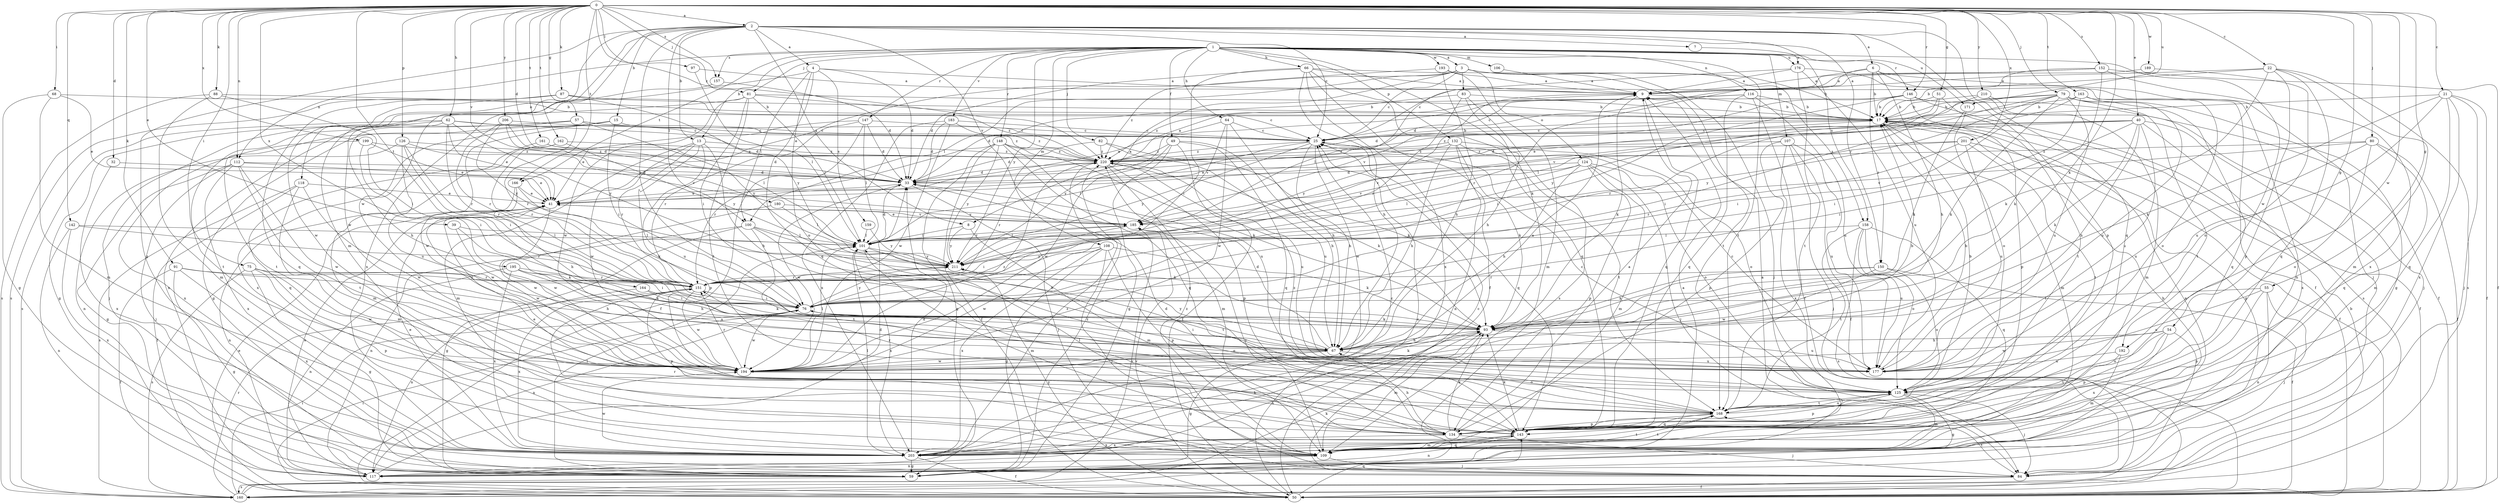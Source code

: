 strict digraph  {
0;
1;
2;
3;
4;
6;
7;
8;
9;
13;
15;
17;
21;
22;
25;
32;
33;
39;
40;
41;
49;
50;
51;
54;
55;
57;
59;
62;
64;
66;
67;
68;
75;
76;
79;
80;
81;
82;
83;
84;
87;
88;
91;
93;
97;
100;
101;
106;
107;
108;
109;
112;
116;
117;
118;
124;
125;
126;
132;
134;
142;
143;
146;
147;
148;
150;
151;
152;
157;
158;
159;
160;
161;
162;
163;
164;
166;
168;
171;
176;
177;
180;
183;
185;
189;
192;
193;
194;
195;
199;
201;
203;
206;
210;
211;
220;
0 -> 2  [label=a];
0 -> 21  [label=c];
0 -> 22  [label=c];
0 -> 32  [label=d];
0 -> 33  [label=d];
0 -> 39  [label=e];
0 -> 40  [label=e];
0 -> 51  [label=g];
0 -> 54  [label=g];
0 -> 55  [label=g];
0 -> 57  [label=g];
0 -> 62  [label=h];
0 -> 68  [label=i];
0 -> 75  [label=i];
0 -> 79  [label=j];
0 -> 80  [label=j];
0 -> 81  [label=j];
0 -> 87  [label=k];
0 -> 88  [label=k];
0 -> 91  [label=k];
0 -> 93  [label=k];
0 -> 97  [label=l];
0 -> 112  [label=n];
0 -> 126  [label=p];
0 -> 142  [label=q];
0 -> 146  [label=r];
0 -> 152  [label=s];
0 -> 157  [label=s];
0 -> 161  [label=t];
0 -> 162  [label=t];
0 -> 163  [label=t];
0 -> 164  [label=t];
0 -> 166  [label=t];
0 -> 171  [label=u];
0 -> 180  [label=v];
0 -> 189  [label=w];
0 -> 192  [label=w];
0 -> 195  [label=x];
0 -> 199  [label=x];
0 -> 201  [label=x];
0 -> 206  [label=y];
0 -> 210  [label=y];
0 -> 220  [label=z];
1 -> 3  [label=a];
1 -> 13  [label=b];
1 -> 49  [label=f];
1 -> 64  [label=h];
1 -> 66  [label=h];
1 -> 81  [label=j];
1 -> 82  [label=j];
1 -> 93  [label=k];
1 -> 106  [label=m];
1 -> 107  [label=m];
1 -> 108  [label=m];
1 -> 112  [label=n];
1 -> 116  [label=n];
1 -> 132  [label=p];
1 -> 146  [label=r];
1 -> 147  [label=r];
1 -> 148  [label=r];
1 -> 157  [label=s];
1 -> 166  [label=t];
1 -> 168  [label=t];
1 -> 171  [label=u];
1 -> 176  [label=u];
1 -> 183  [label=v];
1 -> 192  [label=w];
1 -> 193  [label=w];
1 -> 211  [label=y];
2 -> 4  [label=a];
2 -> 6  [label=a];
2 -> 7  [label=a];
2 -> 8  [label=a];
2 -> 13  [label=b];
2 -> 15  [label=b];
2 -> 25  [label=c];
2 -> 59  [label=g];
2 -> 76  [label=i];
2 -> 100  [label=l];
2 -> 109  [label=m];
2 -> 118  [label=o];
2 -> 134  [label=p];
2 -> 143  [label=q];
2 -> 150  [label=r];
2 -> 158  [label=s];
2 -> 185  [label=v];
2 -> 194  [label=w];
3 -> 8  [label=a];
3 -> 25  [label=c];
3 -> 41  [label=e];
3 -> 83  [label=j];
3 -> 84  [label=j];
3 -> 100  [label=l];
3 -> 124  [label=o];
3 -> 158  [label=s];
3 -> 168  [label=t];
4 -> 9  [label=a];
4 -> 33  [label=d];
4 -> 100  [label=l];
4 -> 125  [label=o];
4 -> 143  [label=q];
4 -> 159  [label=s];
4 -> 203  [label=x];
6 -> 9  [label=a];
6 -> 17  [label=b];
6 -> 67  [label=h];
6 -> 84  [label=j];
6 -> 117  [label=n];
6 -> 150  [label=r];
6 -> 151  [label=r];
7 -> 176  [label=u];
8 -> 101  [label=l];
8 -> 109  [label=m];
8 -> 211  [label=y];
9 -> 17  [label=b];
9 -> 93  [label=k];
9 -> 143  [label=q];
9 -> 185  [label=v];
13 -> 67  [label=h];
13 -> 109  [label=m];
13 -> 134  [label=p];
13 -> 151  [label=r];
13 -> 177  [label=u];
13 -> 194  [label=w];
13 -> 220  [label=z];
15 -> 25  [label=c];
15 -> 59  [label=g];
15 -> 76  [label=i];
15 -> 194  [label=w];
15 -> 203  [label=x];
17 -> 25  [label=c];
17 -> 50  [label=f];
17 -> 59  [label=g];
17 -> 109  [label=m];
17 -> 117  [label=n];
17 -> 211  [label=y];
21 -> 17  [label=b];
21 -> 50  [label=f];
21 -> 84  [label=j];
21 -> 93  [label=k];
21 -> 143  [label=q];
21 -> 177  [label=u];
21 -> 203  [label=x];
22 -> 9  [label=a];
22 -> 17  [label=b];
22 -> 93  [label=k];
22 -> 109  [label=m];
22 -> 134  [label=p];
22 -> 143  [label=q];
22 -> 160  [label=s];
25 -> 17  [label=b];
25 -> 67  [label=h];
25 -> 101  [label=l];
25 -> 143  [label=q];
25 -> 194  [label=w];
25 -> 211  [label=y];
25 -> 220  [label=z];
32 -> 33  [label=d];
32 -> 203  [label=x];
33 -> 41  [label=e];
33 -> 84  [label=j];
33 -> 194  [label=w];
39 -> 93  [label=k];
39 -> 101  [label=l];
39 -> 194  [label=w];
40 -> 25  [label=c];
40 -> 33  [label=d];
40 -> 67  [label=h];
40 -> 76  [label=i];
40 -> 93  [label=k];
40 -> 109  [label=m];
40 -> 177  [label=u];
40 -> 203  [label=x];
40 -> 220  [label=z];
41 -> 117  [label=n];
41 -> 185  [label=v];
41 -> 194  [label=w];
49 -> 50  [label=f];
49 -> 59  [label=g];
49 -> 67  [label=h];
49 -> 143  [label=q];
49 -> 194  [label=w];
49 -> 220  [label=z];
50 -> 25  [label=c];
50 -> 41  [label=e];
50 -> 76  [label=i];
50 -> 143  [label=q];
50 -> 185  [label=v];
50 -> 211  [label=y];
51 -> 17  [label=b];
51 -> 151  [label=r];
51 -> 168  [label=t];
51 -> 211  [label=y];
54 -> 67  [label=h];
54 -> 84  [label=j];
54 -> 125  [label=o];
54 -> 134  [label=p];
54 -> 194  [label=w];
54 -> 203  [label=x];
55 -> 76  [label=i];
55 -> 84  [label=j];
55 -> 117  [label=n];
55 -> 134  [label=p];
55 -> 177  [label=u];
57 -> 25  [label=c];
57 -> 59  [label=g];
57 -> 84  [label=j];
57 -> 151  [label=r];
57 -> 168  [label=t];
57 -> 211  [label=y];
57 -> 220  [label=z];
59 -> 9  [label=a];
59 -> 17  [label=b];
59 -> 101  [label=l];
59 -> 160  [label=s];
59 -> 220  [label=z];
62 -> 25  [label=c];
62 -> 33  [label=d];
62 -> 41  [label=e];
62 -> 67  [label=h];
62 -> 151  [label=r];
62 -> 160  [label=s];
62 -> 168  [label=t];
62 -> 211  [label=y];
64 -> 25  [label=c];
64 -> 67  [label=h];
64 -> 185  [label=v];
64 -> 194  [label=w];
64 -> 211  [label=y];
66 -> 9  [label=a];
66 -> 17  [label=b];
66 -> 33  [label=d];
66 -> 50  [label=f];
66 -> 67  [label=h];
66 -> 76  [label=i];
66 -> 143  [label=q];
66 -> 203  [label=x];
67 -> 33  [label=d];
67 -> 59  [label=g];
67 -> 76  [label=i];
67 -> 177  [label=u];
67 -> 194  [label=w];
67 -> 211  [label=y];
68 -> 17  [label=b];
68 -> 41  [label=e];
68 -> 59  [label=g];
68 -> 109  [label=m];
75 -> 59  [label=g];
75 -> 76  [label=i];
75 -> 134  [label=p];
75 -> 151  [label=r];
75 -> 160  [label=s];
75 -> 194  [label=w];
76 -> 93  [label=k];
76 -> 117  [label=n];
76 -> 125  [label=o];
76 -> 194  [label=w];
76 -> 211  [label=y];
79 -> 17  [label=b];
79 -> 41  [label=e];
79 -> 59  [label=g];
79 -> 76  [label=i];
79 -> 93  [label=k];
79 -> 101  [label=l];
79 -> 143  [label=q];
79 -> 168  [label=t];
79 -> 177  [label=u];
79 -> 211  [label=y];
80 -> 50  [label=f];
80 -> 125  [label=o];
80 -> 143  [label=q];
80 -> 177  [label=u];
80 -> 185  [label=v];
80 -> 220  [label=z];
81 -> 17  [label=b];
81 -> 25  [label=c];
81 -> 76  [label=i];
81 -> 101  [label=l];
81 -> 117  [label=n];
81 -> 168  [label=t];
81 -> 194  [label=w];
82 -> 33  [label=d];
82 -> 93  [label=k];
82 -> 177  [label=u];
82 -> 220  [label=z];
83 -> 17  [label=b];
83 -> 67  [label=h];
83 -> 151  [label=r];
83 -> 160  [label=s];
83 -> 220  [label=z];
84 -> 25  [label=c];
84 -> 50  [label=f];
84 -> 168  [label=t];
87 -> 17  [label=b];
87 -> 143  [label=q];
87 -> 160  [label=s];
87 -> 194  [label=w];
87 -> 211  [label=y];
87 -> 220  [label=z];
88 -> 17  [label=b];
88 -> 76  [label=i];
88 -> 109  [label=m];
88 -> 160  [label=s];
91 -> 50  [label=f];
91 -> 59  [label=g];
91 -> 67  [label=h];
91 -> 151  [label=r];
91 -> 203  [label=x];
93 -> 67  [label=h];
93 -> 109  [label=m];
93 -> 117  [label=n];
93 -> 177  [label=u];
97 -> 9  [label=a];
97 -> 101  [label=l];
100 -> 59  [label=g];
100 -> 67  [label=h];
100 -> 93  [label=k];
100 -> 101  [label=l];
100 -> 117  [label=n];
100 -> 168  [label=t];
101 -> 33  [label=d];
101 -> 109  [label=m];
101 -> 168  [label=t];
101 -> 185  [label=v];
101 -> 203  [label=x];
101 -> 211  [label=y];
106 -> 9  [label=a];
107 -> 50  [label=f];
107 -> 84  [label=j];
107 -> 134  [label=p];
107 -> 177  [label=u];
107 -> 203  [label=x];
107 -> 220  [label=z];
108 -> 59  [label=g];
108 -> 84  [label=j];
108 -> 93  [label=k];
108 -> 134  [label=p];
108 -> 194  [label=w];
108 -> 203  [label=x];
108 -> 211  [label=y];
109 -> 9  [label=a];
109 -> 84  [label=j];
109 -> 117  [label=n];
109 -> 143  [label=q];
109 -> 151  [label=r];
109 -> 168  [label=t];
109 -> 185  [label=v];
109 -> 220  [label=z];
112 -> 33  [label=d];
112 -> 41  [label=e];
112 -> 59  [label=g];
112 -> 84  [label=j];
112 -> 168  [label=t];
112 -> 194  [label=w];
112 -> 203  [label=x];
116 -> 17  [label=b];
116 -> 33  [label=d];
116 -> 41  [label=e];
116 -> 50  [label=f];
116 -> 143  [label=q];
116 -> 177  [label=u];
117 -> 33  [label=d];
117 -> 41  [label=e];
118 -> 41  [label=e];
118 -> 50  [label=f];
118 -> 109  [label=m];
118 -> 160  [label=s];
118 -> 194  [label=w];
124 -> 33  [label=d];
124 -> 67  [label=h];
124 -> 84  [label=j];
124 -> 101  [label=l];
124 -> 109  [label=m];
124 -> 125  [label=o];
124 -> 134  [label=p];
124 -> 185  [label=v];
125 -> 17  [label=b];
125 -> 25  [label=c];
125 -> 59  [label=g];
125 -> 84  [label=j];
125 -> 109  [label=m];
125 -> 134  [label=p];
125 -> 151  [label=r];
125 -> 168  [label=t];
126 -> 76  [label=i];
126 -> 117  [label=n];
126 -> 151  [label=r];
126 -> 177  [label=u];
126 -> 185  [label=v];
126 -> 220  [label=z];
132 -> 41  [label=e];
132 -> 67  [label=h];
132 -> 93  [label=k];
132 -> 117  [label=n];
132 -> 125  [label=o];
132 -> 168  [label=t];
132 -> 220  [label=z];
134 -> 9  [label=a];
134 -> 33  [label=d];
134 -> 67  [label=h];
134 -> 84  [label=j];
134 -> 93  [label=k];
134 -> 101  [label=l];
134 -> 203  [label=x];
142 -> 101  [label=l];
142 -> 117  [label=n];
142 -> 151  [label=r];
142 -> 203  [label=x];
143 -> 41  [label=e];
143 -> 93  [label=k];
143 -> 109  [label=m];
143 -> 117  [label=n];
143 -> 203  [label=x];
146 -> 17  [label=b];
146 -> 25  [label=c];
146 -> 33  [label=d];
146 -> 50  [label=f];
146 -> 76  [label=i];
146 -> 134  [label=p];
146 -> 160  [label=s];
147 -> 25  [label=c];
147 -> 33  [label=d];
147 -> 41  [label=e];
147 -> 50  [label=f];
147 -> 101  [label=l];
147 -> 151  [label=r];
148 -> 50  [label=f];
148 -> 59  [label=g];
148 -> 93  [label=k];
148 -> 143  [label=q];
148 -> 151  [label=r];
148 -> 177  [label=u];
148 -> 211  [label=y];
148 -> 220  [label=z];
150 -> 50  [label=f];
150 -> 93  [label=k];
150 -> 125  [label=o];
150 -> 151  [label=r];
150 -> 194  [label=w];
151 -> 76  [label=i];
151 -> 134  [label=p];
151 -> 194  [label=w];
151 -> 203  [label=x];
152 -> 9  [label=a];
152 -> 25  [label=c];
152 -> 33  [label=d];
152 -> 50  [label=f];
152 -> 93  [label=k];
152 -> 203  [label=x];
157 -> 33  [label=d];
157 -> 194  [label=w];
158 -> 101  [label=l];
158 -> 125  [label=o];
158 -> 143  [label=q];
158 -> 160  [label=s];
158 -> 168  [label=t];
158 -> 177  [label=u];
159 -> 101  [label=l];
159 -> 211  [label=y];
160 -> 17  [label=b];
160 -> 76  [label=i];
160 -> 93  [label=k];
160 -> 151  [label=r];
160 -> 185  [label=v];
161 -> 33  [label=d];
161 -> 143  [label=q];
161 -> 220  [label=z];
162 -> 109  [label=m];
162 -> 151  [label=r];
162 -> 211  [label=y];
162 -> 220  [label=z];
163 -> 17  [label=b];
163 -> 76  [label=i];
163 -> 125  [label=o];
163 -> 177  [label=u];
163 -> 185  [label=v];
164 -> 76  [label=i];
164 -> 93  [label=k];
164 -> 117  [label=n];
166 -> 41  [label=e];
166 -> 67  [label=h];
166 -> 93  [label=k];
166 -> 194  [label=w];
168 -> 125  [label=o];
168 -> 134  [label=p];
168 -> 143  [label=q];
168 -> 220  [label=z];
171 -> 93  [label=k];
171 -> 125  [label=o];
176 -> 9  [label=a];
176 -> 50  [label=f];
176 -> 101  [label=l];
176 -> 168  [label=t];
176 -> 177  [label=u];
177 -> 17  [label=b];
177 -> 25  [label=c];
180 -> 101  [label=l];
180 -> 185  [label=v];
180 -> 194  [label=w];
183 -> 25  [label=c];
183 -> 33  [label=d];
183 -> 194  [label=w];
183 -> 203  [label=x];
183 -> 220  [label=z];
185 -> 41  [label=e];
185 -> 76  [label=i];
185 -> 101  [label=l];
189 -> 9  [label=a];
189 -> 125  [label=o];
192 -> 109  [label=m];
192 -> 168  [label=t];
192 -> 177  [label=u];
193 -> 9  [label=a];
193 -> 67  [label=h];
193 -> 109  [label=m];
193 -> 220  [label=z];
194 -> 9  [label=a];
194 -> 17  [label=b];
194 -> 93  [label=k];
194 -> 101  [label=l];
194 -> 125  [label=o];
194 -> 151  [label=r];
194 -> 220  [label=z];
195 -> 67  [label=h];
195 -> 93  [label=k];
195 -> 117  [label=n];
195 -> 151  [label=r];
195 -> 177  [label=u];
195 -> 203  [label=x];
199 -> 41  [label=e];
199 -> 76  [label=i];
199 -> 203  [label=x];
199 -> 220  [label=z];
201 -> 50  [label=f];
201 -> 151  [label=r];
201 -> 168  [label=t];
201 -> 177  [label=u];
201 -> 185  [label=v];
201 -> 220  [label=z];
203 -> 25  [label=c];
203 -> 33  [label=d];
203 -> 41  [label=e];
203 -> 50  [label=f];
203 -> 59  [label=g];
203 -> 93  [label=k];
203 -> 101  [label=l];
203 -> 168  [label=t];
203 -> 194  [label=w];
203 -> 220  [label=z];
206 -> 25  [label=c];
206 -> 33  [label=d];
206 -> 101  [label=l];
206 -> 151  [label=r];
206 -> 211  [label=y];
210 -> 17  [label=b];
210 -> 76  [label=i];
210 -> 84  [label=j];
210 -> 109  [label=m];
211 -> 151  [label=r];
220 -> 9  [label=a];
220 -> 33  [label=d];
220 -> 93  [label=k];
220 -> 109  [label=m];
220 -> 134  [label=p];
220 -> 151  [label=r];
220 -> 177  [label=u];
}
